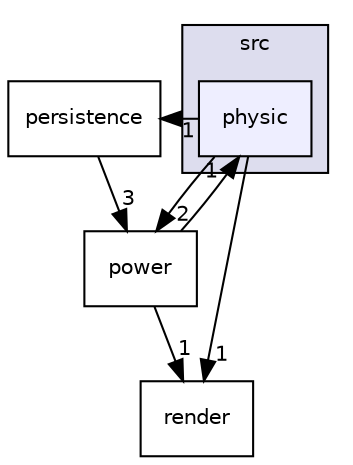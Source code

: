digraph "/home/cecilia/Documents/Symptogen/src/physic" {
  compound=true
  node [ fontsize="10", fontname="Helvetica"];
  edge [ labelfontsize="10", labelfontname="Helvetica"];
  subgraph clusterdir_68267d1309a1af8e8297ef4c3efbcdba {
    graph [ bgcolor="#ddddee", pencolor="black", label="src" fontname="Helvetica", fontsize="10", URL="dir_68267d1309a1af8e8297ef4c3efbcdba.html"]
  dir_316894e874c75c60f5675dae420fd03e [shape=box, label="physic", style="filled", fillcolor="#eeeeff", pencolor="black", URL="dir_316894e874c75c60f5675dae420fd03e.html"];
  }
  dir_74c51feede9763246476d18de5c76811 [shape=box label="power" URL="dir_74c51feede9763246476d18de5c76811.html"];
  dir_e488ee1cea97fb16abdb5ccc78d2123b [shape=box label="render" URL="dir_e488ee1cea97fb16abdb5ccc78d2123b.html"];
  dir_392a571cbe38c0f70187a9bd8557c37b [shape=box label="persistence" URL="dir_392a571cbe38c0f70187a9bd8557c37b.html"];
  dir_316894e874c75c60f5675dae420fd03e->dir_74c51feede9763246476d18de5c76811 [headlabel="2", labeldistance=1.5 headhref="dir_000004_000005.html"];
  dir_316894e874c75c60f5675dae420fd03e->dir_e488ee1cea97fb16abdb5ccc78d2123b [headlabel="1", labeldistance=1.5 headhref="dir_000004_000006.html"];
  dir_316894e874c75c60f5675dae420fd03e->dir_392a571cbe38c0f70187a9bd8557c37b [headlabel="1", labeldistance=1.5 headhref="dir_000004_000003.html"];
  dir_74c51feede9763246476d18de5c76811->dir_316894e874c75c60f5675dae420fd03e [headlabel="1", labeldistance=1.5 headhref="dir_000005_000004.html"];
  dir_74c51feede9763246476d18de5c76811->dir_e488ee1cea97fb16abdb5ccc78d2123b [headlabel="1", labeldistance=1.5 headhref="dir_000005_000006.html"];
  dir_392a571cbe38c0f70187a9bd8557c37b->dir_74c51feede9763246476d18de5c76811 [headlabel="3", labeldistance=1.5 headhref="dir_000003_000005.html"];
}
